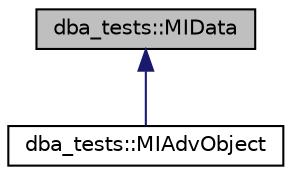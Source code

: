 digraph "dba_tests::MIData"
{
  edge [fontname="Helvetica",fontsize="10",labelfontname="Helvetica",labelfontsize="10"];
  node [fontname="Helvetica",fontsize="10",shape=record];
  Node1 [label="dba_tests::MIData",height=0.2,width=0.4,color="black", fillcolor="grey75", style="filled" fontcolor="black"];
  Node1 -> Node2 [dir="back",color="midnightblue",fontsize="10",style="solid",fontname="Helvetica"];
  Node2 [label="dba_tests::MIAdvObject",height=0.2,width=0.4,color="black", fillcolor="white", style="filled",URL="$classdba__tests_1_1_m_i_adv_object.html"];
}
